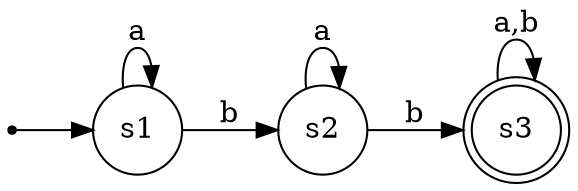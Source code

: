 digraph{
    rankdir = LR;
    node [shape=point]
    start
    node [shape=doublecircle]
    s3
    node [shape=circle]
    start -> s1
    s1 -> s2 [label="b"]
    s1 -> s1 [label="a"]
    s2 -> s3 [label="b"]
    s2 -> s2 [label="a"]
    s3 -> s3 [label="a,b"]
}
